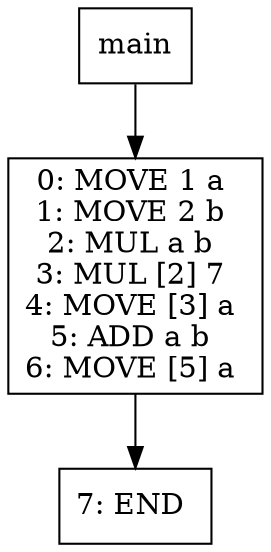 digraph test021 {
node [shape=box]
383[label="main"]
383 -> 385
385[label="0: MOVE 1 a 
1: MOVE 2 b 
2: MUL a b 
3: MUL [2] 7 
4: MOVE [3] a 
5: ADD a b 
6: MOVE [5] a 
"]
385 -> 389
389[label="7: END 
"]
}
